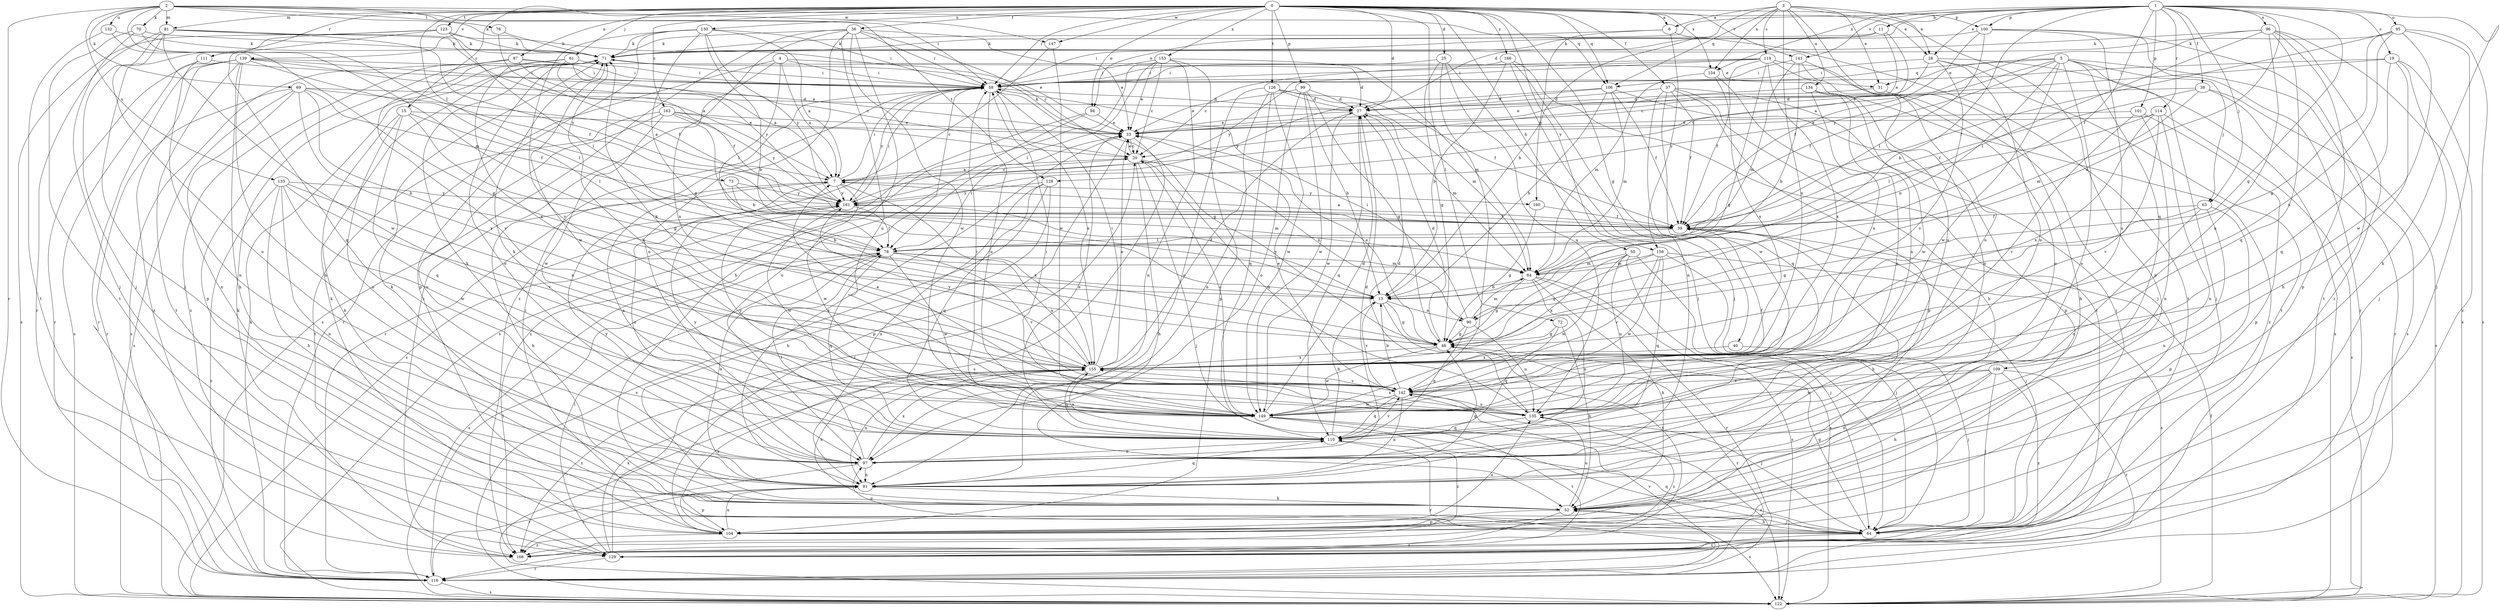 strict digraph  {
0;
1;
2;
3;
4;
5;
6;
7;
11;
13;
15;
19;
20;
25;
27;
28;
31;
33;
36;
37;
38;
39;
40;
46;
50;
52;
58;
61;
63;
64;
69;
70;
71;
72;
73;
76;
78;
81;
84;
87;
90;
91;
94;
95;
96;
97;
99;
100;
101;
104;
106;
109;
110;
111;
114;
116;
119;
122;
123;
126;
128;
129;
130;
132;
133;
134;
135;
139;
141;
142;
147;
149;
153;
154;
155;
158;
160;
161;
163;
166;
168;
0 -> 6  [label=a];
0 -> 15  [label=c];
0 -> 25  [label=d];
0 -> 27  [label=d];
0 -> 28  [label=e];
0 -> 36  [label=f];
0 -> 37  [label=f];
0 -> 40  [label=g];
0 -> 50  [label=h];
0 -> 58  [label=i];
0 -> 61  [label=j];
0 -> 72  [label=l];
0 -> 73  [label=l];
0 -> 81  [label=m];
0 -> 87  [label=n];
0 -> 94  [label=o];
0 -> 99  [label=p];
0 -> 100  [label=p];
0 -> 106  [label=q];
0 -> 111  [label=r];
0 -> 123  [label=t];
0 -> 126  [label=t];
0 -> 130  [label=u];
0 -> 139  [label=v];
0 -> 141  [label=v];
0 -> 147  [label=w];
0 -> 153  [label=x];
0 -> 154  [label=x];
0 -> 158  [label=y];
0 -> 163  [label=z];
0 -> 166  [label=z];
1 -> 11  [label=b];
1 -> 13  [label=b];
1 -> 19  [label=c];
1 -> 27  [label=d];
1 -> 28  [label=e];
1 -> 38  [label=f];
1 -> 39  [label=f];
1 -> 46  [label=g];
1 -> 52  [label=h];
1 -> 63  [label=j];
1 -> 90  [label=n];
1 -> 94  [label=o];
1 -> 95  [label=o];
1 -> 96  [label=o];
1 -> 100  [label=p];
1 -> 101  [label=p];
1 -> 114  [label=r];
1 -> 141  [label=v];
1 -> 154  [label=x];
2 -> 58  [label=i];
2 -> 69  [label=k];
2 -> 70  [label=k];
2 -> 71  [label=k];
2 -> 76  [label=l];
2 -> 81  [label=m];
2 -> 84  [label=m];
2 -> 106  [label=q];
2 -> 116  [label=r];
2 -> 128  [label=t];
2 -> 132  [label=u];
2 -> 133  [label=u];
2 -> 147  [label=w];
3 -> 6  [label=a];
3 -> 13  [label=b];
3 -> 28  [label=e];
3 -> 31  [label=e];
3 -> 97  [label=o];
3 -> 104  [label=p];
3 -> 106  [label=q];
3 -> 119  [label=s];
3 -> 134  [label=u];
3 -> 154  [label=x];
3 -> 155  [label=x];
4 -> 7  [label=a];
4 -> 31  [label=e];
4 -> 58  [label=i];
4 -> 78  [label=l];
4 -> 116  [label=r];
4 -> 155  [label=x];
5 -> 31  [label=e];
5 -> 39  [label=f];
5 -> 63  [label=j];
5 -> 64  [label=j];
5 -> 90  [label=n];
5 -> 97  [label=o];
5 -> 106  [label=q];
5 -> 109  [label=q];
5 -> 122  [label=s];
5 -> 128  [label=t];
5 -> 149  [label=w];
6 -> 71  [label=k];
6 -> 129  [label=t];
6 -> 158  [label=y];
6 -> 160  [label=y];
7 -> 20  [label=c];
7 -> 52  [label=h];
7 -> 58  [label=i];
7 -> 97  [label=o];
7 -> 149  [label=w];
7 -> 155  [label=x];
7 -> 160  [label=y];
7 -> 161  [label=y];
11 -> 7  [label=a];
11 -> 33  [label=e];
11 -> 58  [label=i];
11 -> 71  [label=k];
13 -> 46  [label=g];
13 -> 90  [label=n];
13 -> 129  [label=t];
13 -> 142  [label=v];
13 -> 161  [label=y];
15 -> 33  [label=e];
15 -> 46  [label=g];
15 -> 52  [label=h];
15 -> 78  [label=l];
15 -> 97  [label=o];
15 -> 110  [label=q];
19 -> 33  [label=e];
19 -> 52  [label=h];
19 -> 58  [label=i];
19 -> 64  [label=j];
19 -> 110  [label=q];
19 -> 168  [label=z];
20 -> 7  [label=a];
20 -> 33  [label=e];
20 -> 52  [label=h];
20 -> 64  [label=j];
20 -> 90  [label=n];
20 -> 135  [label=u];
25 -> 46  [label=g];
25 -> 58  [label=i];
25 -> 64  [label=j];
25 -> 135  [label=u];
25 -> 142  [label=v];
27 -> 33  [label=e];
27 -> 84  [label=m];
27 -> 110  [label=q];
27 -> 149  [label=w];
28 -> 20  [label=c];
28 -> 58  [label=i];
28 -> 122  [label=s];
28 -> 129  [label=t];
28 -> 135  [label=u];
28 -> 142  [label=v];
31 -> 33  [label=e];
31 -> 52  [label=h];
33 -> 20  [label=c];
33 -> 71  [label=k];
33 -> 78  [label=l];
33 -> 104  [label=p];
33 -> 122  [label=s];
36 -> 20  [label=c];
36 -> 33  [label=e];
36 -> 52  [label=h];
36 -> 58  [label=i];
36 -> 71  [label=k];
36 -> 97  [label=o];
36 -> 122  [label=s];
36 -> 135  [label=u];
36 -> 149  [label=w];
36 -> 168  [label=z];
37 -> 27  [label=d];
37 -> 39  [label=f];
37 -> 52  [label=h];
37 -> 64  [label=j];
37 -> 104  [label=p];
37 -> 110  [label=q];
37 -> 149  [label=w];
38 -> 27  [label=d];
38 -> 39  [label=f];
38 -> 84  [label=m];
38 -> 116  [label=r];
38 -> 122  [label=s];
39 -> 7  [label=a];
39 -> 52  [label=h];
39 -> 64  [label=j];
39 -> 78  [label=l];
40 -> 64  [label=j];
40 -> 155  [label=x];
46 -> 27  [label=d];
46 -> 33  [label=e];
46 -> 116  [label=r];
46 -> 149  [label=w];
46 -> 155  [label=x];
50 -> 64  [label=j];
50 -> 84  [label=m];
50 -> 122  [label=s];
50 -> 135  [label=u];
50 -> 149  [label=w];
50 -> 155  [label=x];
52 -> 64  [label=j];
52 -> 71  [label=k];
52 -> 104  [label=p];
52 -> 116  [label=r];
52 -> 122  [label=s];
52 -> 135  [label=u];
52 -> 155  [label=x];
58 -> 27  [label=d];
58 -> 46  [label=g];
58 -> 97  [label=o];
58 -> 116  [label=r];
58 -> 135  [label=u];
58 -> 155  [label=x];
58 -> 161  [label=y];
61 -> 7  [label=a];
61 -> 39  [label=f];
61 -> 58  [label=i];
61 -> 142  [label=v];
61 -> 155  [label=x];
63 -> 39  [label=f];
63 -> 46  [label=g];
63 -> 91  [label=n];
63 -> 97  [label=o];
63 -> 104  [label=p];
64 -> 46  [label=g];
64 -> 52  [label=h];
64 -> 97  [label=o];
64 -> 110  [label=q];
64 -> 129  [label=t];
69 -> 7  [label=a];
69 -> 13  [label=b];
69 -> 27  [label=d];
69 -> 39  [label=f];
69 -> 91  [label=n];
69 -> 116  [label=r];
69 -> 122  [label=s];
69 -> 155  [label=x];
70 -> 39  [label=f];
70 -> 64  [label=j];
70 -> 71  [label=k];
70 -> 129  [label=t];
71 -> 58  [label=i];
71 -> 97  [label=o];
71 -> 149  [label=w];
72 -> 46  [label=g];
72 -> 52  [label=h];
72 -> 110  [label=q];
73 -> 13  [label=b];
73 -> 84  [label=m];
73 -> 161  [label=y];
76 -> 39  [label=f];
76 -> 71  [label=k];
78 -> 84  [label=m];
78 -> 91  [label=n];
78 -> 110  [label=q];
78 -> 122  [label=s];
78 -> 142  [label=v];
78 -> 149  [label=w];
78 -> 155  [label=x];
81 -> 7  [label=a];
81 -> 64  [label=j];
81 -> 71  [label=k];
81 -> 97  [label=o];
81 -> 116  [label=r];
81 -> 149  [label=w];
81 -> 161  [label=y];
84 -> 13  [label=b];
84 -> 46  [label=g];
84 -> 52  [label=h];
84 -> 97  [label=o];
84 -> 116  [label=r];
84 -> 122  [label=s];
87 -> 27  [label=d];
87 -> 58  [label=i];
87 -> 104  [label=p];
87 -> 122  [label=s];
87 -> 161  [label=y];
87 -> 168  [label=z];
90 -> 46  [label=g];
90 -> 58  [label=i];
90 -> 84  [label=m];
90 -> 110  [label=q];
90 -> 135  [label=u];
91 -> 33  [label=e];
91 -> 46  [label=g];
91 -> 52  [label=h];
91 -> 104  [label=p];
91 -> 110  [label=q];
91 -> 168  [label=z];
94 -> 33  [label=e];
94 -> 122  [label=s];
94 -> 168  [label=z];
95 -> 39  [label=f];
95 -> 46  [label=g];
95 -> 64  [label=j];
95 -> 71  [label=k];
95 -> 122  [label=s];
95 -> 149  [label=w];
95 -> 155  [label=x];
96 -> 71  [label=k];
96 -> 78  [label=l];
96 -> 104  [label=p];
96 -> 110  [label=q];
96 -> 122  [label=s];
96 -> 135  [label=u];
96 -> 161  [label=y];
96 -> 168  [label=z];
97 -> 27  [label=d];
97 -> 71  [label=k];
97 -> 78  [label=l];
97 -> 91  [label=n];
97 -> 116  [label=r];
97 -> 155  [label=x];
97 -> 161  [label=y];
99 -> 13  [label=b];
99 -> 27  [label=d];
99 -> 33  [label=e];
99 -> 46  [label=g];
99 -> 97  [label=o];
99 -> 149  [label=w];
100 -> 39  [label=f];
100 -> 71  [label=k];
100 -> 78  [label=l];
100 -> 116  [label=r];
100 -> 129  [label=t];
100 -> 135  [label=u];
101 -> 33  [label=e];
101 -> 91  [label=n];
101 -> 104  [label=p];
101 -> 142  [label=v];
104 -> 58  [label=i];
104 -> 71  [label=k];
104 -> 91  [label=n];
104 -> 135  [label=u];
104 -> 155  [label=x];
104 -> 168  [label=z];
106 -> 13  [label=b];
106 -> 27  [label=d];
106 -> 39  [label=f];
106 -> 84  [label=m];
106 -> 104  [label=p];
106 -> 161  [label=y];
109 -> 52  [label=h];
109 -> 64  [label=j];
109 -> 91  [label=n];
109 -> 116  [label=r];
109 -> 142  [label=v];
109 -> 149  [label=w];
109 -> 168  [label=z];
110 -> 7  [label=a];
110 -> 13  [label=b];
110 -> 33  [label=e];
110 -> 71  [label=k];
110 -> 97  [label=o];
110 -> 116  [label=r];
110 -> 142  [label=v];
110 -> 155  [label=x];
110 -> 161  [label=y];
111 -> 58  [label=i];
111 -> 91  [label=n];
111 -> 116  [label=r];
114 -> 33  [label=e];
114 -> 78  [label=l];
114 -> 91  [label=n];
114 -> 122  [label=s];
114 -> 142  [label=v];
114 -> 155  [label=x];
116 -> 71  [label=k];
116 -> 78  [label=l];
116 -> 122  [label=s];
116 -> 142  [label=v];
119 -> 20  [label=c];
119 -> 39  [label=f];
119 -> 46  [label=g];
119 -> 58  [label=i];
119 -> 64  [label=j];
119 -> 97  [label=o];
119 -> 155  [label=x];
119 -> 161  [label=y];
122 -> 39  [label=f];
123 -> 33  [label=e];
123 -> 64  [label=j];
123 -> 71  [label=k];
123 -> 78  [label=l];
123 -> 110  [label=q];
123 -> 122  [label=s];
126 -> 27  [label=d];
126 -> 39  [label=f];
126 -> 84  [label=m];
126 -> 91  [label=n];
126 -> 97  [label=o];
126 -> 110  [label=q];
126 -> 149  [label=w];
128 -> 52  [label=h];
128 -> 91  [label=n];
128 -> 110  [label=q];
128 -> 122  [label=s];
128 -> 161  [label=y];
129 -> 20  [label=c];
129 -> 78  [label=l];
129 -> 116  [label=r];
129 -> 155  [label=x];
130 -> 7  [label=a];
130 -> 13  [label=b];
130 -> 46  [label=g];
130 -> 58  [label=i];
130 -> 71  [label=k];
130 -> 104  [label=p];
130 -> 142  [label=v];
130 -> 161  [label=y];
132 -> 46  [label=g];
132 -> 71  [label=k];
132 -> 129  [label=t];
133 -> 52  [label=h];
133 -> 91  [label=n];
133 -> 116  [label=r];
133 -> 142  [label=v];
133 -> 149  [label=w];
133 -> 155  [label=x];
133 -> 161  [label=y];
134 -> 27  [label=d];
134 -> 135  [label=u];
134 -> 149  [label=w];
134 -> 155  [label=x];
134 -> 168  [label=z];
135 -> 27  [label=d];
135 -> 58  [label=i];
135 -> 71  [label=k];
135 -> 110  [label=q];
135 -> 155  [label=x];
135 -> 168  [label=z];
139 -> 20  [label=c];
139 -> 33  [label=e];
139 -> 52  [label=h];
139 -> 58  [label=i];
139 -> 78  [label=l];
139 -> 91  [label=n];
139 -> 116  [label=r];
139 -> 122  [label=s];
139 -> 129  [label=t];
139 -> 168  [label=z];
141 -> 13  [label=b];
141 -> 58  [label=i];
141 -> 84  [label=m];
141 -> 97  [label=o];
141 -> 135  [label=u];
142 -> 7  [label=a];
142 -> 13  [label=b];
142 -> 33  [label=e];
142 -> 39  [label=f];
142 -> 64  [label=j];
142 -> 91  [label=n];
142 -> 110  [label=q];
142 -> 135  [label=u];
142 -> 149  [label=w];
147 -> 149  [label=w];
147 -> 168  [label=z];
149 -> 20  [label=c];
149 -> 27  [label=d];
149 -> 58  [label=i];
149 -> 122  [label=s];
149 -> 129  [label=t];
149 -> 161  [label=y];
149 -> 168  [label=z];
153 -> 20  [label=c];
153 -> 33  [label=e];
153 -> 58  [label=i];
153 -> 78  [label=l];
153 -> 84  [label=m];
153 -> 91  [label=n];
153 -> 104  [label=p];
153 -> 122  [label=s];
154 -> 84  [label=m];
154 -> 97  [label=o];
154 -> 155  [label=x];
155 -> 27  [label=d];
155 -> 33  [label=e];
155 -> 58  [label=i];
155 -> 71  [label=k];
155 -> 91  [label=n];
155 -> 110  [label=q];
155 -> 142  [label=v];
155 -> 161  [label=y];
155 -> 168  [label=z];
158 -> 46  [label=g];
158 -> 64  [label=j];
158 -> 84  [label=m];
158 -> 110  [label=q];
158 -> 122  [label=s];
158 -> 142  [label=v];
158 -> 149  [label=w];
160 -> 39  [label=f];
160 -> 46  [label=g];
161 -> 39  [label=f];
161 -> 58  [label=i];
161 -> 78  [label=l];
161 -> 149  [label=w];
163 -> 13  [label=b];
163 -> 20  [label=c];
163 -> 33  [label=e];
163 -> 97  [label=o];
163 -> 129  [label=t];
163 -> 149  [label=w];
163 -> 161  [label=y];
166 -> 13  [label=b];
166 -> 58  [label=i];
166 -> 64  [label=j];
166 -> 91  [label=n];
166 -> 129  [label=t];
168 -> 71  [label=k];
}
